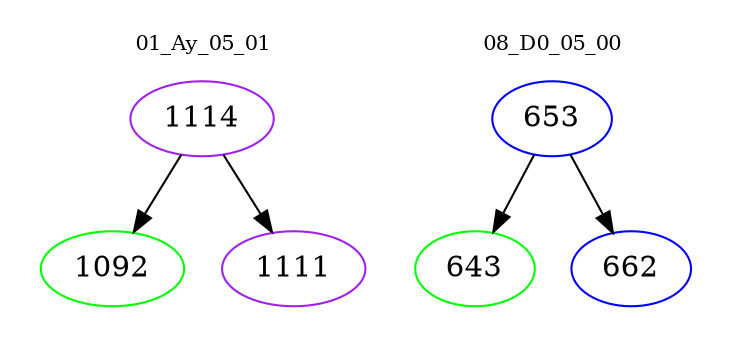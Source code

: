 digraph{
subgraph cluster_0 {
color = white
label = "01_Ay_05_01";
fontsize=10;
T0_1114 [label="1114", color="purple"]
T0_1114 -> T0_1092 [color="black"]
T0_1092 [label="1092", color="green"]
T0_1114 -> T0_1111 [color="black"]
T0_1111 [label="1111", color="purple"]
}
subgraph cluster_1 {
color = white
label = "08_D0_05_00";
fontsize=10;
T1_653 [label="653", color="blue"]
T1_653 -> T1_643 [color="black"]
T1_643 [label="643", color="green"]
T1_653 -> T1_662 [color="black"]
T1_662 [label="662", color="blue"]
}
}
